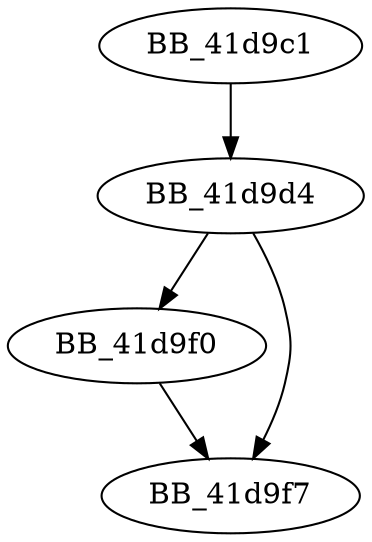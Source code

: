 DiGraph __isleadbyte_l{
BB_41d9c1->BB_41d9d4
BB_41d9d4->BB_41d9f0
BB_41d9d4->BB_41d9f7
BB_41d9f0->BB_41d9f7
}
